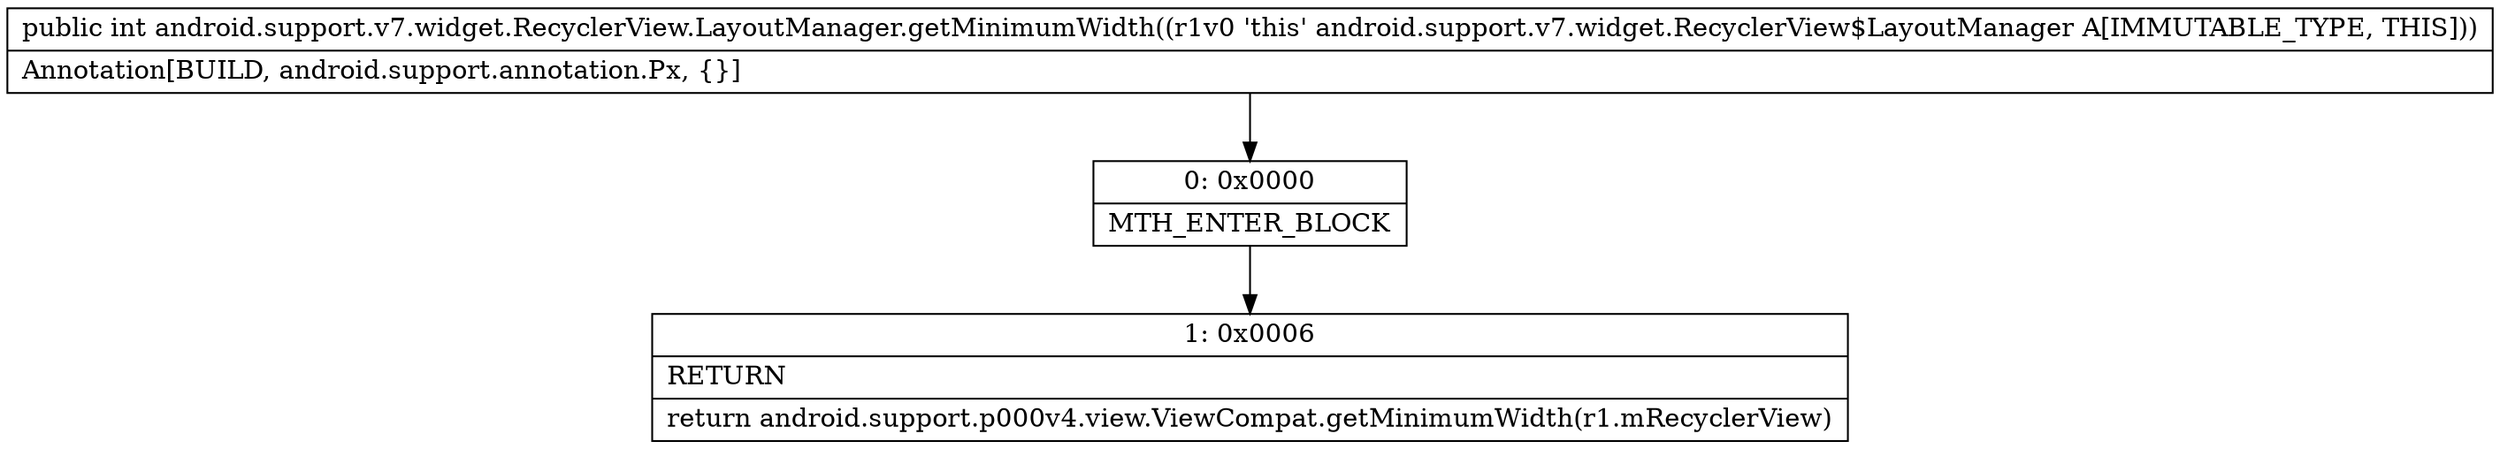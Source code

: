 digraph "CFG forandroid.support.v7.widget.RecyclerView.LayoutManager.getMinimumWidth()I" {
Node_0 [shape=record,label="{0\:\ 0x0000|MTH_ENTER_BLOCK\l}"];
Node_1 [shape=record,label="{1\:\ 0x0006|RETURN\l|return android.support.p000v4.view.ViewCompat.getMinimumWidth(r1.mRecyclerView)\l}"];
MethodNode[shape=record,label="{public int android.support.v7.widget.RecyclerView.LayoutManager.getMinimumWidth((r1v0 'this' android.support.v7.widget.RecyclerView$LayoutManager A[IMMUTABLE_TYPE, THIS]))  | Annotation[BUILD, android.support.annotation.Px, \{\}]\l}"];
MethodNode -> Node_0;
Node_0 -> Node_1;
}

